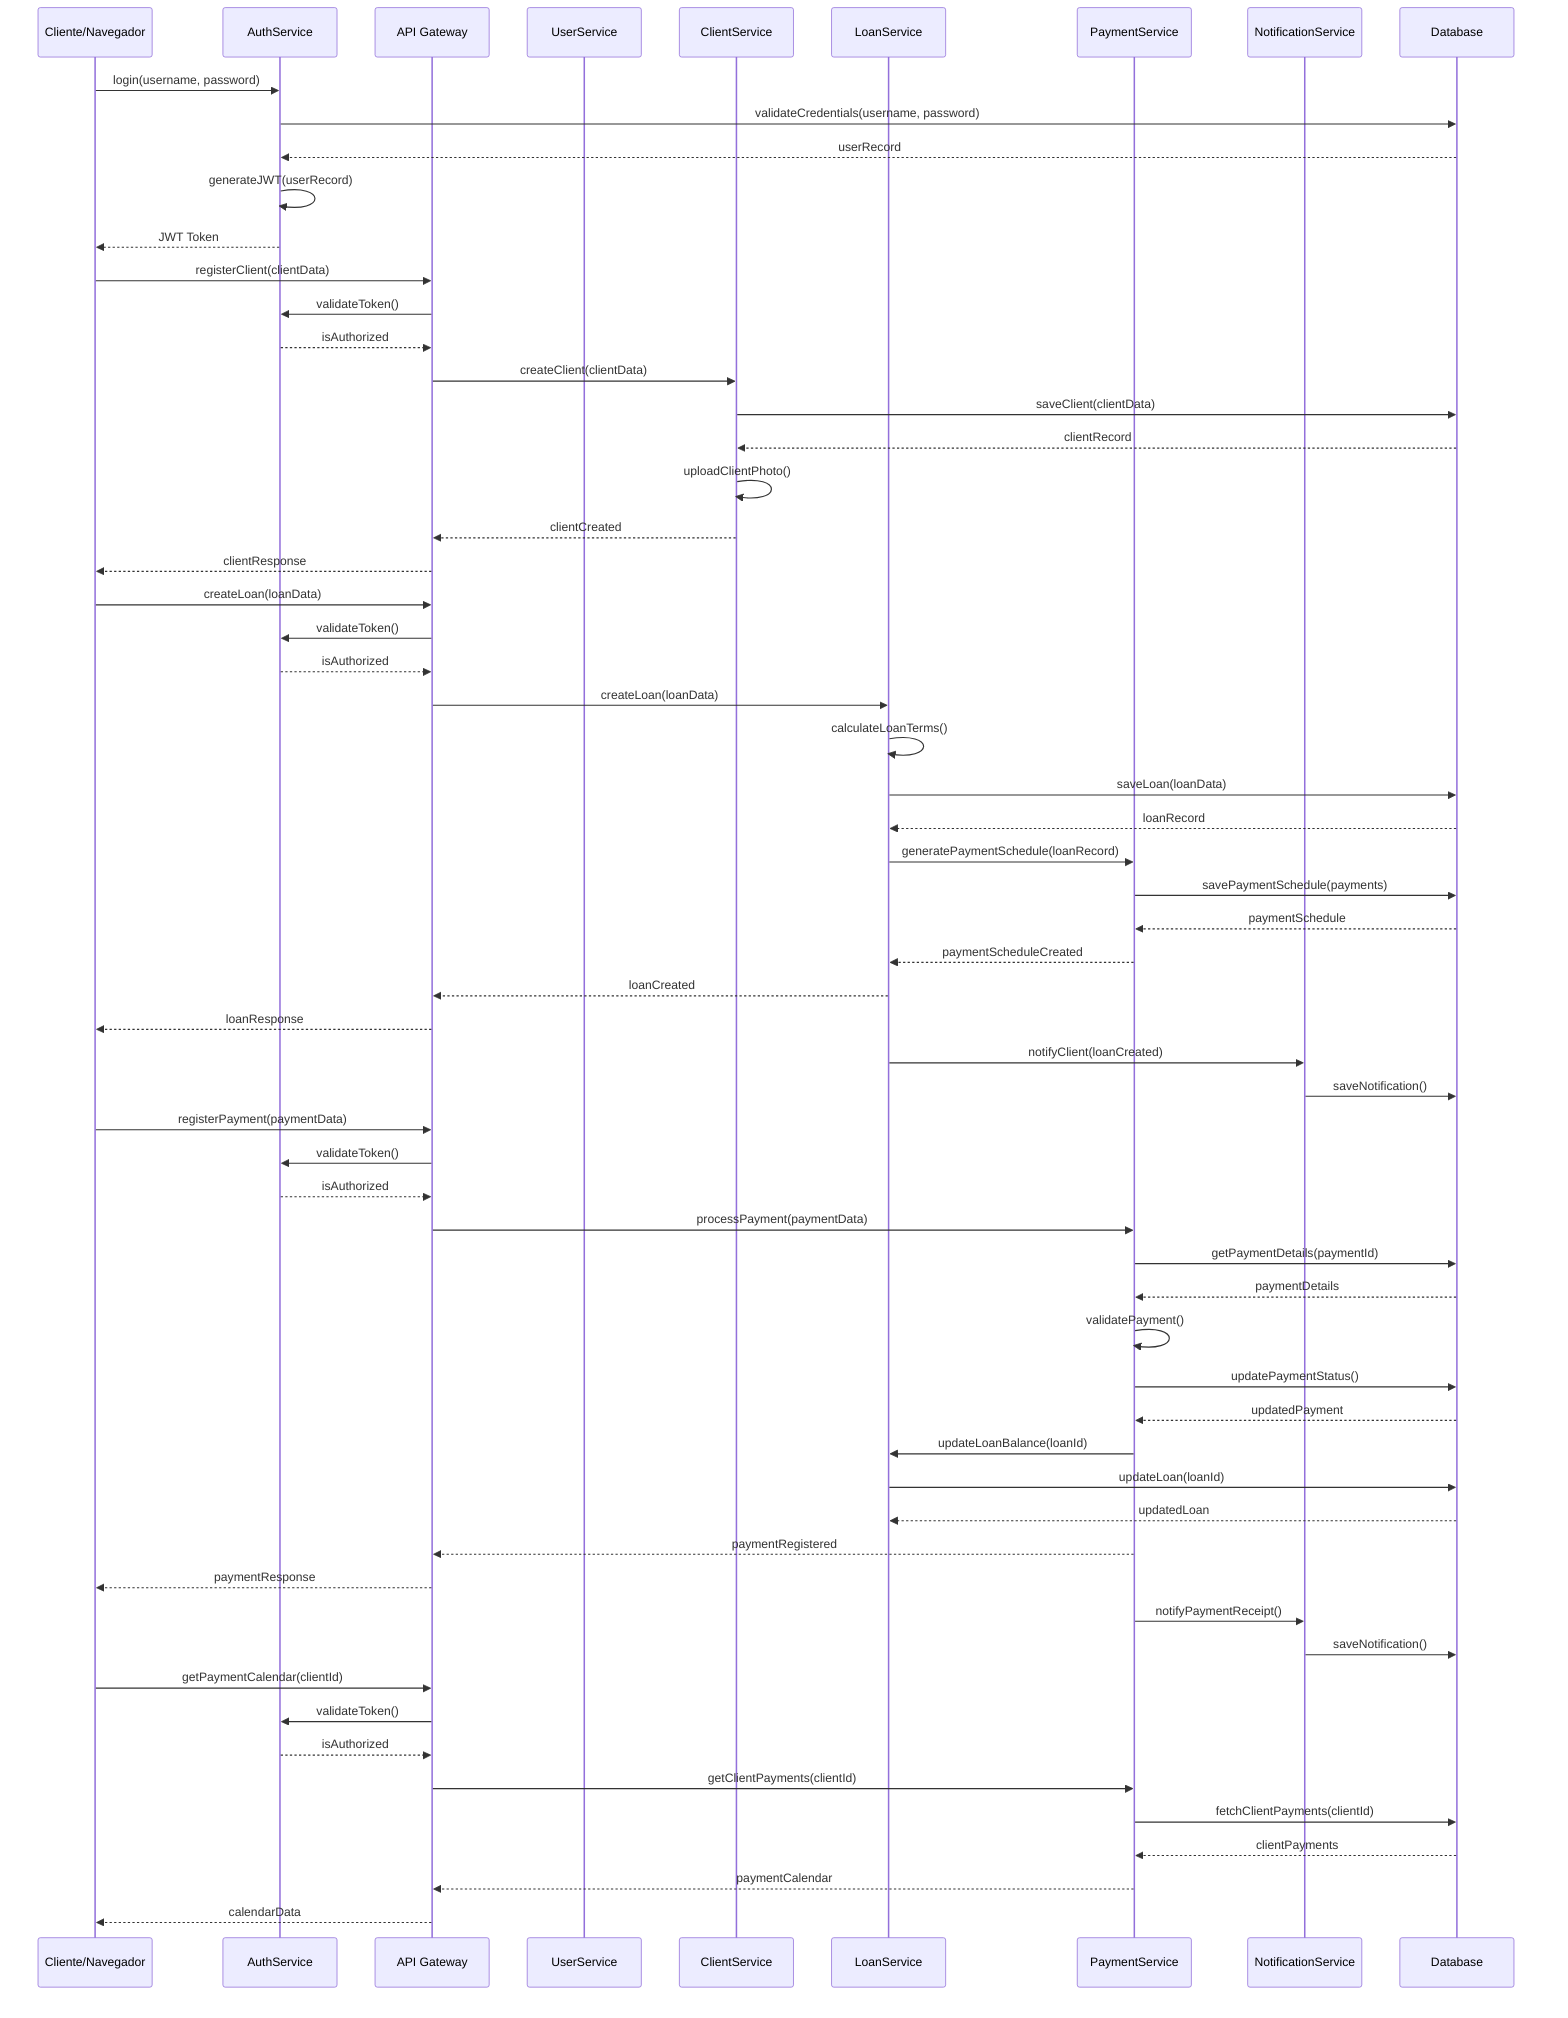 sequenceDiagram
    participant Cliente as Cliente/Navegador
    participant Auth as AuthService
    participant API as API Gateway
    participant US as UserService
    participant CS as ClientService
    participant LS as LoanService
    participant PS as PaymentService
    participant NS as NotificationService
    participant DB as Database
    
    %% Flujo de autenticación
    Cliente->>Auth: login(username, password)
    Auth->>DB: validateCredentials(username, password)
    DB-->>Auth: userRecord
    Auth->>Auth: generateJWT(userRecord)
    Auth-->>Cliente: JWT Token
    
    %% Flujo de registro de cliente (empleado)
    Cliente->>API: registerClient(clientData)
    API->>Auth: validateToken()
    Auth-->>API: isAuthorized
    API->>CS: createClient(clientData)
    CS->>DB: saveClient(clientData)
    DB-->>CS: clientRecord
    CS->>CS: uploadClientPhoto()
    CS-->>API: clientCreated
    API-->>Cliente: clientResponse
    
    %% Flujo de creación de préstamo
    Cliente->>API: createLoan(loanData)
    API->>Auth: validateToken()
    Auth-->>API: isAuthorized
    API->>LS: createLoan(loanData)
    LS->>LS: calculateLoanTerms()
    LS->>DB: saveLoan(loanData)
    DB-->>LS: loanRecord
    LS->>PS: generatePaymentSchedule(loanRecord)
    PS->>DB: savePaymentSchedule(payments)
    DB-->>PS: paymentSchedule
    PS-->>LS: paymentScheduleCreated
    LS-->>API: loanCreated
    API-->>Cliente: loanResponse
    LS->>NS: notifyClient(loanCreated)
    NS->>DB: saveNotification()
    
    %% Flujo de registro de pago
    Cliente->>API: registerPayment(paymentData)
    API->>Auth: validateToken()
    Auth-->>API: isAuthorized
    API->>PS: processPayment(paymentData)
    PS->>DB: getPaymentDetails(paymentId)
    DB-->>PS: paymentDetails
    PS->>PS: validatePayment()
    PS->>DB: updatePaymentStatus()
    DB-->>PS: updatedPayment
    PS->>LS: updateLoanBalance(loanId)
    LS->>DB: updateLoan(loanId)
    DB-->>LS: updatedLoan
    PS-->>API: paymentRegistered
    API-->>Cliente: paymentResponse
    PS->>NS: notifyPaymentReceipt()
    NS->>DB: saveNotification()
    
    %% Flujo de consulta de calendario de pagos (cliente)
    Cliente->>API: getPaymentCalendar(clientId)
    API->>Auth: validateToken()
    Auth-->>API: isAuthorized
    API->>PS: getClientPayments(clientId)
    PS->>DB: fetchClientPayments(clientId)
    DB-->>PS: clientPayments
    PS-->>API: paymentCalendar
    API-->>Cliente: calendarData
